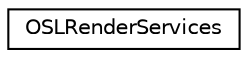 digraph G
{
  edge [fontname="Helvetica",fontsize="10",labelfontname="Helvetica",labelfontsize="10"];
  node [fontname="Helvetica",fontsize="10",shape=record];
  rankdir=LR;
  Node1 [label="OSLRenderServices",height=0.2,width=0.4,color="black", fillcolor="white", style="filled",URL="$dc/d72/classOSLRenderServices.html"];
}
